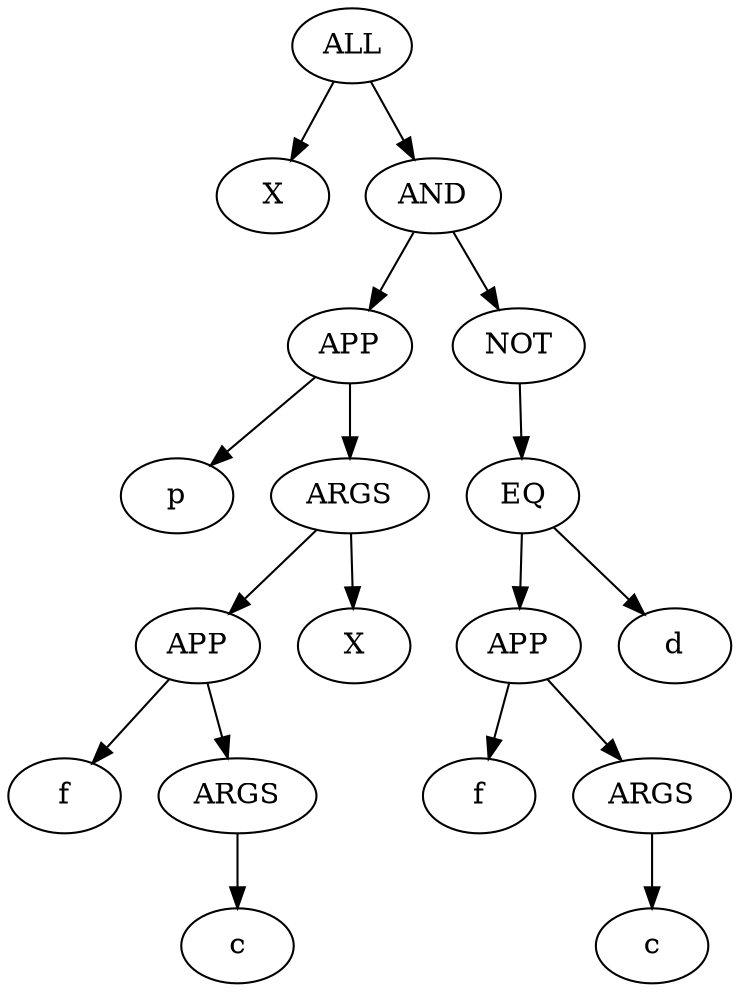 digraph ast {
	all [label=ALL];
	x1 [label=X];
	and [label=AND];
	p_app[label=APP];
	p [label=p];
	p_args [label=ARGS];
	f1_app [label=APP];
	f1 [label=f];
	f1_args [label=ARGS];
	c1 [label=c];
	x2 [label=X];
	not [label=NOT];
	eq [label=EQ];
	f2_app [label=APP];
	f2 [label=f];
	f2_args [label=ARGS];
	c2 [label=c];
	d [label=d];

	all -> x1;
	all -> and;
	and -> p_app;
	and -> not;
	p_app -> p;
	p_app -> p_args;
	p_args -> f1_app;
	p_args -> x2;
	f1_app -> f1;
	f1_app -> f1_args;
	f1_args -> c1;
	not -> eq;
	eq -> f2_app;
	eq -> d;
	f2_app -> f2;
	f2_app -> f2_args;
	f2_args -> c2;
}
